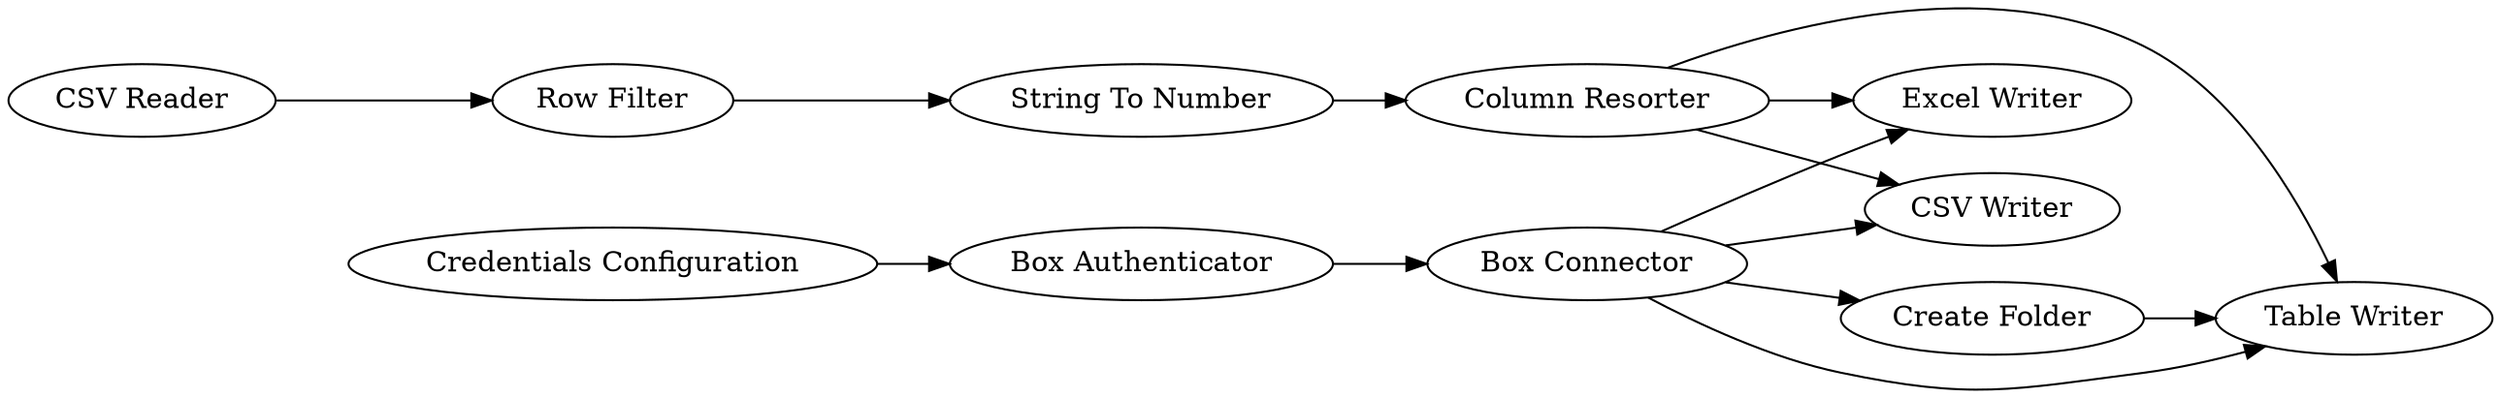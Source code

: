 digraph {
	1 [label="Box Authenticator"]
	2 [label="Box Connector"]
	3 [label="Credentials Configuration"]
	5 [label="CSV Writer"]
	6 [label="Table Writer"]
	7 [label="Excel Writer"]
	8 [label="Create Folder"]
	9 [label="CSV Reader"]
	26 [label="String To Number"]
	39 [label="Row Filter"]
	40 [label="Column Resorter"]
	26 -> 40
	39 -> 26
	1 -> 2
	2 -> 6
	2 -> 7
	2 -> 5
	2 -> 8
	3 -> 1
	8 -> 6
	9 -> 39
	40 -> 5
	40 -> 7
	40 -> 6
	rankdir=LR
}

